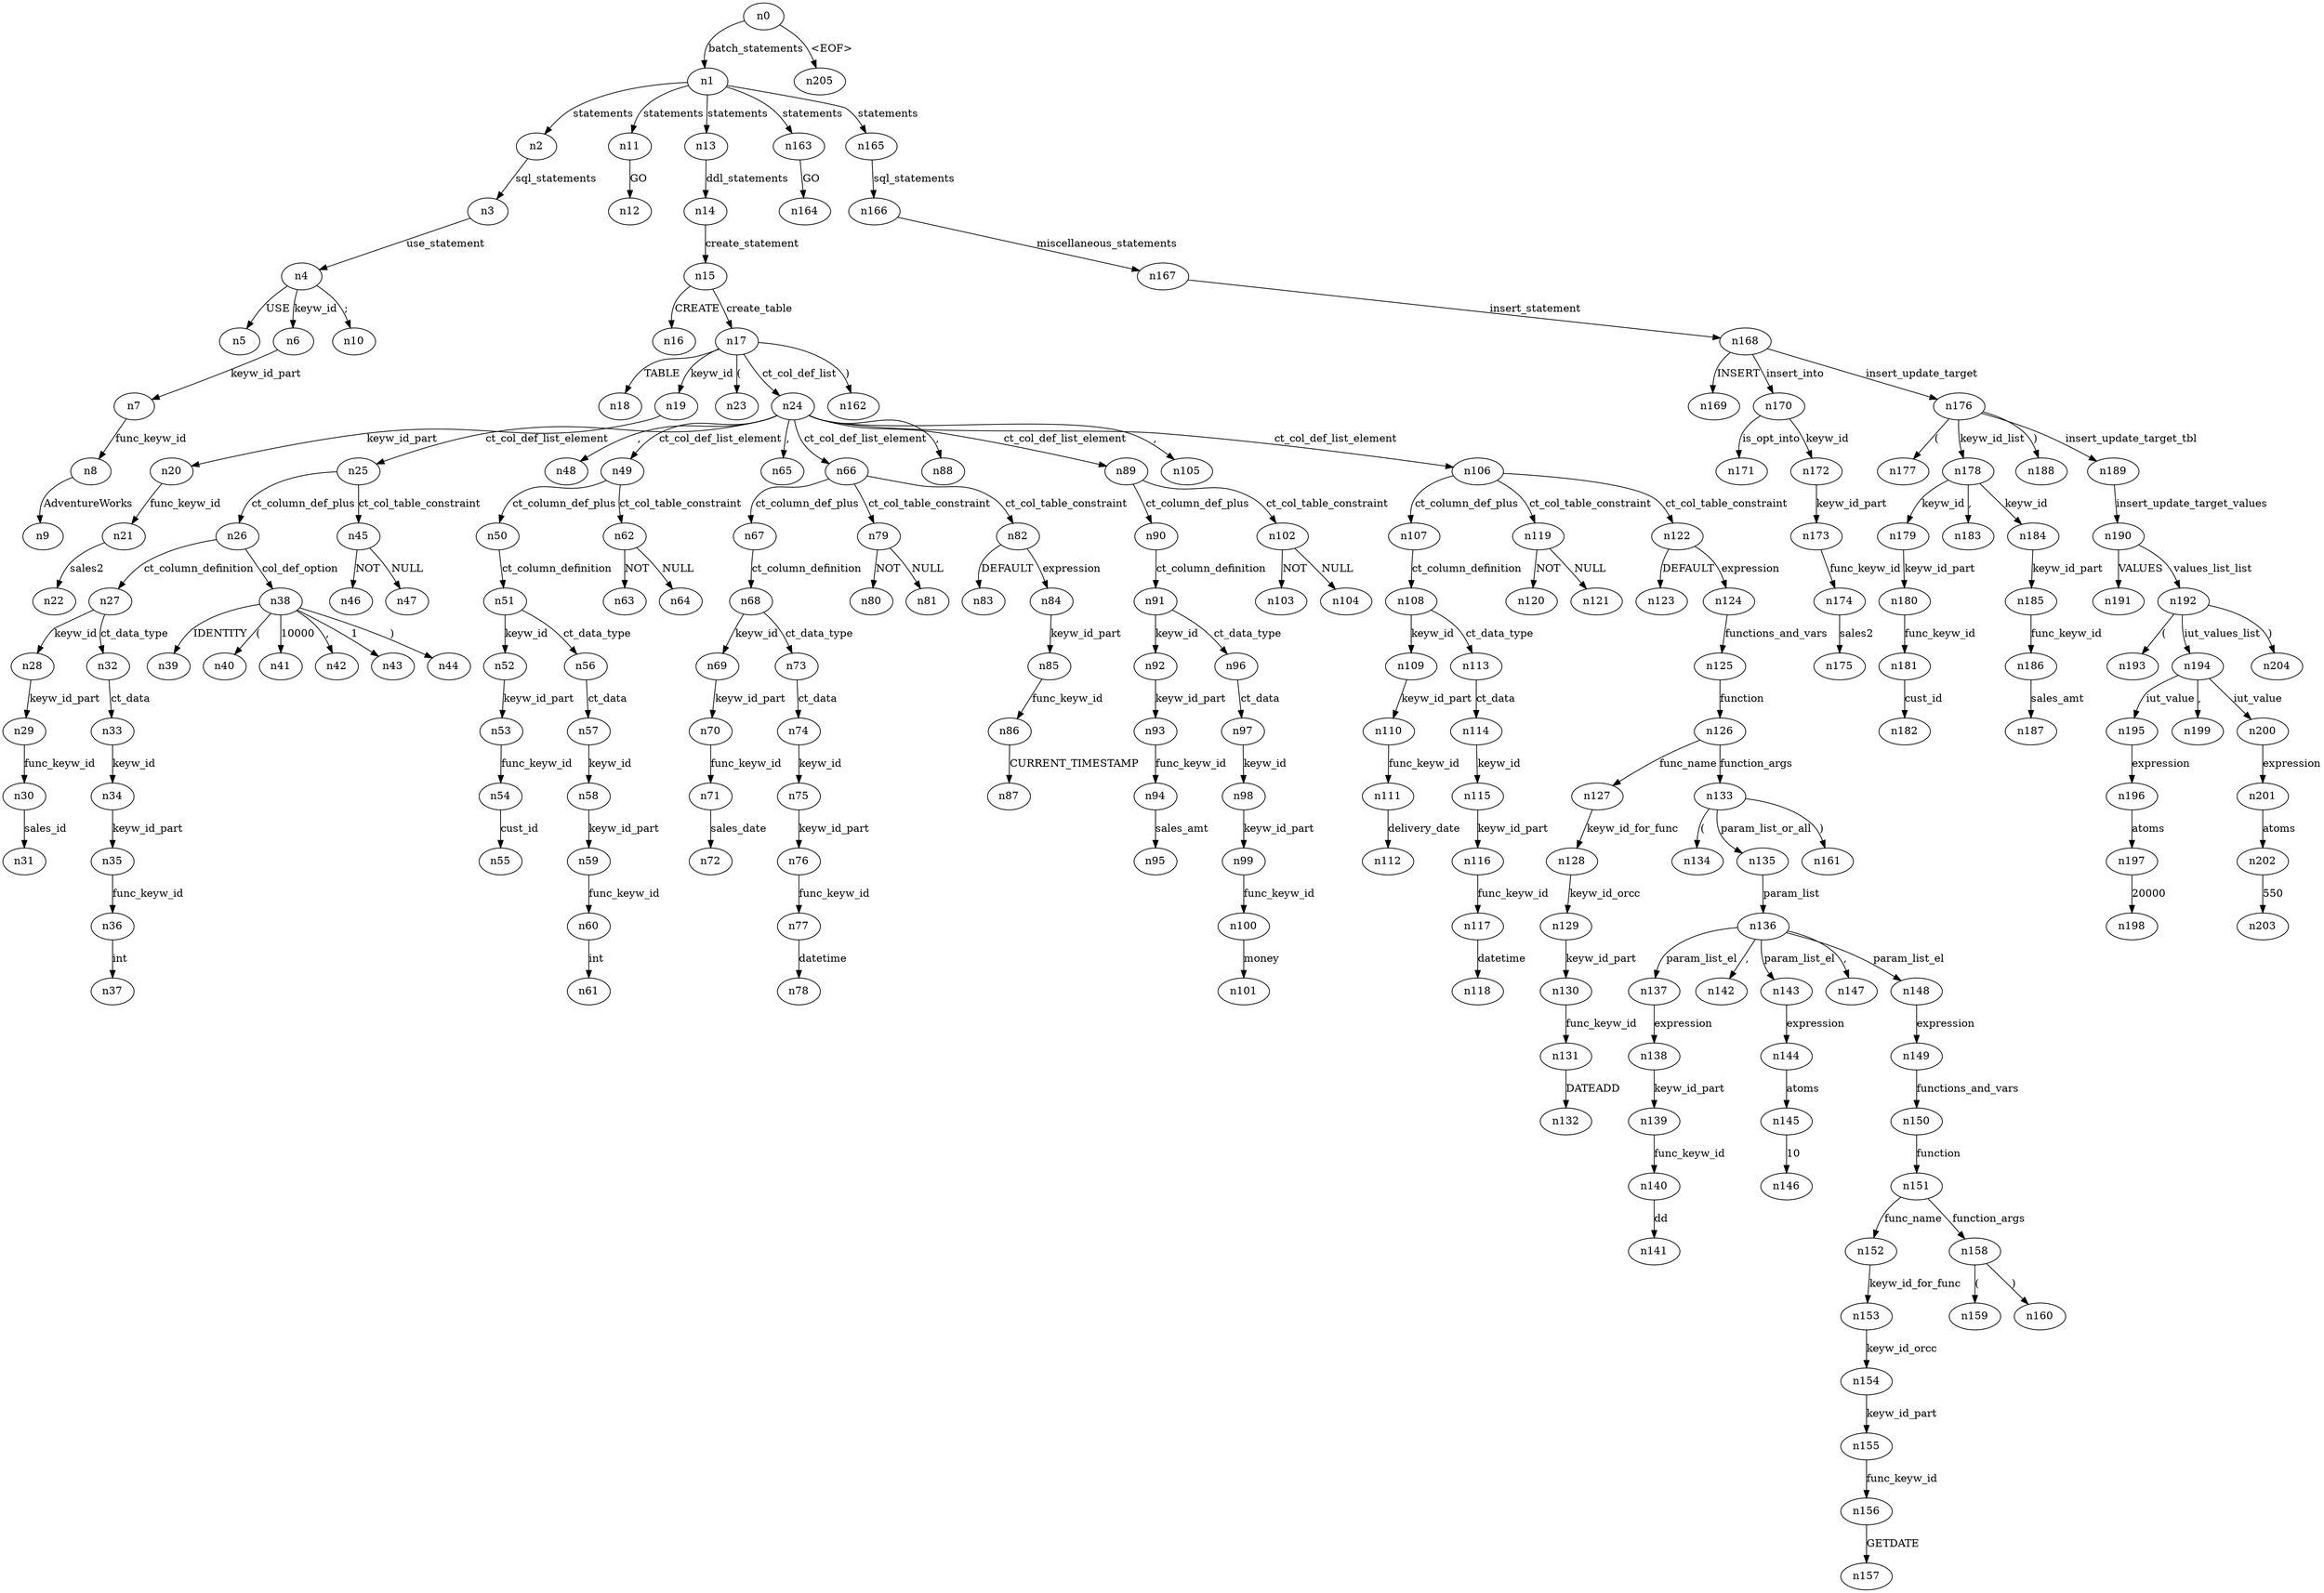 digraph ParseTree {
  n0 -> n1 [label="batch_statements"];
  n1 -> n2 [label="statements"];
  n2 -> n3 [label="sql_statements"];
  n3 -> n4 [label="use_statement"];
  n4 -> n5 [label="USE"];
  n4 -> n6 [label="keyw_id"];
  n6 -> n7 [label="keyw_id_part"];
  n7 -> n8 [label="func_keyw_id"];
  n8 -> n9 [label="AdventureWorks"];
  n4 -> n10 [label=";"];
  n1 -> n11 [label="statements"];
  n11 -> n12 [label="GO"];
  n1 -> n13 [label="statements"];
  n13 -> n14 [label="ddl_statements"];
  n14 -> n15 [label="create_statement"];
  n15 -> n16 [label="CREATE"];
  n15 -> n17 [label="create_table"];
  n17 -> n18 [label="TABLE"];
  n17 -> n19 [label="keyw_id"];
  n19 -> n20 [label="keyw_id_part"];
  n20 -> n21 [label="func_keyw_id"];
  n21 -> n22 [label="sales2"];
  n17 -> n23 [label="("];
  n17 -> n24 [label="ct_col_def_list"];
  n24 -> n25 [label="ct_col_def_list_element"];
  n25 -> n26 [label="ct_column_def_plus"];
  n26 -> n27 [label="ct_column_definition"];
  n27 -> n28 [label="keyw_id"];
  n28 -> n29 [label="keyw_id_part"];
  n29 -> n30 [label="func_keyw_id"];
  n30 -> n31 [label="sales_id"];
  n27 -> n32 [label="ct_data_type"];
  n32 -> n33 [label="ct_data"];
  n33 -> n34 [label="keyw_id"];
  n34 -> n35 [label="keyw_id_part"];
  n35 -> n36 [label="func_keyw_id"];
  n36 -> n37 [label="int"];
  n26 -> n38 [label="col_def_option"];
  n38 -> n39 [label="IDENTITY"];
  n38 -> n40 [label="("];
  n38 -> n41 [label="10000"];
  n38 -> n42 [label=","];
  n38 -> n43 [label="1"];
  n38 -> n44 [label=")"];
  n25 -> n45 [label="ct_col_table_constraint"];
  n45 -> n46 [label="NOT"];
  n45 -> n47 [label="NULL"];
  n24 -> n48 [label=","];
  n24 -> n49 [label="ct_col_def_list_element"];
  n49 -> n50 [label="ct_column_def_plus"];
  n50 -> n51 [label="ct_column_definition"];
  n51 -> n52 [label="keyw_id"];
  n52 -> n53 [label="keyw_id_part"];
  n53 -> n54 [label="func_keyw_id"];
  n54 -> n55 [label="cust_id"];
  n51 -> n56 [label="ct_data_type"];
  n56 -> n57 [label="ct_data"];
  n57 -> n58 [label="keyw_id"];
  n58 -> n59 [label="keyw_id_part"];
  n59 -> n60 [label="func_keyw_id"];
  n60 -> n61 [label="int"];
  n49 -> n62 [label="ct_col_table_constraint"];
  n62 -> n63 [label="NOT"];
  n62 -> n64 [label="NULL"];
  n24 -> n65 [label=","];
  n24 -> n66 [label="ct_col_def_list_element"];
  n66 -> n67 [label="ct_column_def_plus"];
  n67 -> n68 [label="ct_column_definition"];
  n68 -> n69 [label="keyw_id"];
  n69 -> n70 [label="keyw_id_part"];
  n70 -> n71 [label="func_keyw_id"];
  n71 -> n72 [label="sales_date"];
  n68 -> n73 [label="ct_data_type"];
  n73 -> n74 [label="ct_data"];
  n74 -> n75 [label="keyw_id"];
  n75 -> n76 [label="keyw_id_part"];
  n76 -> n77 [label="func_keyw_id"];
  n77 -> n78 [label="datetime"];
  n66 -> n79 [label="ct_col_table_constraint"];
  n79 -> n80 [label="NOT"];
  n79 -> n81 [label="NULL"];
  n66 -> n82 [label="ct_col_table_constraint"];
  n82 -> n83 [label="DEFAULT"];
  n82 -> n84 [label="expression"];
  n84 -> n85 [label="keyw_id_part"];
  n85 -> n86 [label="func_keyw_id"];
  n86 -> n87 [label="CURRENT_TIMESTAMP"];
  n24 -> n88 [label=","];
  n24 -> n89 [label="ct_col_def_list_element"];
  n89 -> n90 [label="ct_column_def_plus"];
  n90 -> n91 [label="ct_column_definition"];
  n91 -> n92 [label="keyw_id"];
  n92 -> n93 [label="keyw_id_part"];
  n93 -> n94 [label="func_keyw_id"];
  n94 -> n95 [label="sales_amt"];
  n91 -> n96 [label="ct_data_type"];
  n96 -> n97 [label="ct_data"];
  n97 -> n98 [label="keyw_id"];
  n98 -> n99 [label="keyw_id_part"];
  n99 -> n100 [label="func_keyw_id"];
  n100 -> n101 [label="money"];
  n89 -> n102 [label="ct_col_table_constraint"];
  n102 -> n103 [label="NOT"];
  n102 -> n104 [label="NULL"];
  n24 -> n105 [label=","];
  n24 -> n106 [label="ct_col_def_list_element"];
  n106 -> n107 [label="ct_column_def_plus"];
  n107 -> n108 [label="ct_column_definition"];
  n108 -> n109 [label="keyw_id"];
  n109 -> n110 [label="keyw_id_part"];
  n110 -> n111 [label="func_keyw_id"];
  n111 -> n112 [label="delivery_date"];
  n108 -> n113 [label="ct_data_type"];
  n113 -> n114 [label="ct_data"];
  n114 -> n115 [label="keyw_id"];
  n115 -> n116 [label="keyw_id_part"];
  n116 -> n117 [label="func_keyw_id"];
  n117 -> n118 [label="datetime"];
  n106 -> n119 [label="ct_col_table_constraint"];
  n119 -> n120 [label="NOT"];
  n119 -> n121 [label="NULL"];
  n106 -> n122 [label="ct_col_table_constraint"];
  n122 -> n123 [label="DEFAULT"];
  n122 -> n124 [label="expression"];
  n124 -> n125 [label="functions_and_vars"];
  n125 -> n126 [label="function"];
  n126 -> n127 [label="func_name"];
  n127 -> n128 [label="keyw_id_for_func"];
  n128 -> n129 [label="keyw_id_orcc"];
  n129 -> n130 [label="keyw_id_part"];
  n130 -> n131 [label="func_keyw_id"];
  n131 -> n132 [label="DATEADD"];
  n126 -> n133 [label="function_args"];
  n133 -> n134 [label="("];
  n133 -> n135 [label="param_list_or_all"];
  n135 -> n136 [label="param_list"];
  n136 -> n137 [label="param_list_el"];
  n137 -> n138 [label="expression"];
  n138 -> n139 [label="keyw_id_part"];
  n139 -> n140 [label="func_keyw_id"];
  n140 -> n141 [label="dd"];
  n136 -> n142 [label=","];
  n136 -> n143 [label="param_list_el"];
  n143 -> n144 [label="expression"];
  n144 -> n145 [label="atoms"];
  n145 -> n146 [label="10"];
  n136 -> n147 [label=","];
  n136 -> n148 [label="param_list_el"];
  n148 -> n149 [label="expression"];
  n149 -> n150 [label="functions_and_vars"];
  n150 -> n151 [label="function"];
  n151 -> n152 [label="func_name"];
  n152 -> n153 [label="keyw_id_for_func"];
  n153 -> n154 [label="keyw_id_orcc"];
  n154 -> n155 [label="keyw_id_part"];
  n155 -> n156 [label="func_keyw_id"];
  n156 -> n157 [label="GETDATE"];
  n151 -> n158 [label="function_args"];
  n158 -> n159 [label="("];
  n158 -> n160 [label=")"];
  n133 -> n161 [label=")"];
  n17 -> n162 [label=")"];
  n1 -> n163 [label="statements"];
  n163 -> n164 [label="GO"];
  n1 -> n165 [label="statements"];
  n165 -> n166 [label="sql_statements"];
  n166 -> n167 [label="miscellaneous_statements"];
  n167 -> n168 [label="insert_statement"];
  n168 -> n169 [label="INSERT"];
  n168 -> n170 [label="insert_into"];
  n170 -> n171 [label="is_opt_into"];
  n170 -> n172 [label="keyw_id"];
  n172 -> n173 [label="keyw_id_part"];
  n173 -> n174 [label="func_keyw_id"];
  n174 -> n175 [label="sales2"];
  n168 -> n176 [label="insert_update_target"];
  n176 -> n177 [label="("];
  n176 -> n178 [label="keyw_id_list"];
  n178 -> n179 [label="keyw_id"];
  n179 -> n180 [label="keyw_id_part"];
  n180 -> n181 [label="func_keyw_id"];
  n181 -> n182 [label="cust_id"];
  n178 -> n183 [label=","];
  n178 -> n184 [label="keyw_id"];
  n184 -> n185 [label="keyw_id_part"];
  n185 -> n186 [label="func_keyw_id"];
  n186 -> n187 [label="sales_amt"];
  n176 -> n188 [label=")"];
  n176 -> n189 [label="insert_update_target_tbl"];
  n189 -> n190 [label="insert_update_target_values"];
  n190 -> n191 [label="VALUES"];
  n190 -> n192 [label="values_list_list"];
  n192 -> n193 [label="("];
  n192 -> n194 [label="iut_values_list"];
  n194 -> n195 [label="iut_value"];
  n195 -> n196 [label="expression"];
  n196 -> n197 [label="atoms"];
  n197 -> n198 [label="20000"];
  n194 -> n199 [label=","];
  n194 -> n200 [label="iut_value"];
  n200 -> n201 [label="expression"];
  n201 -> n202 [label="atoms"];
  n202 -> n203 [label="550"];
  n192 -> n204 [label=")"];
  n0 -> n205 [label="<EOF>"];
}